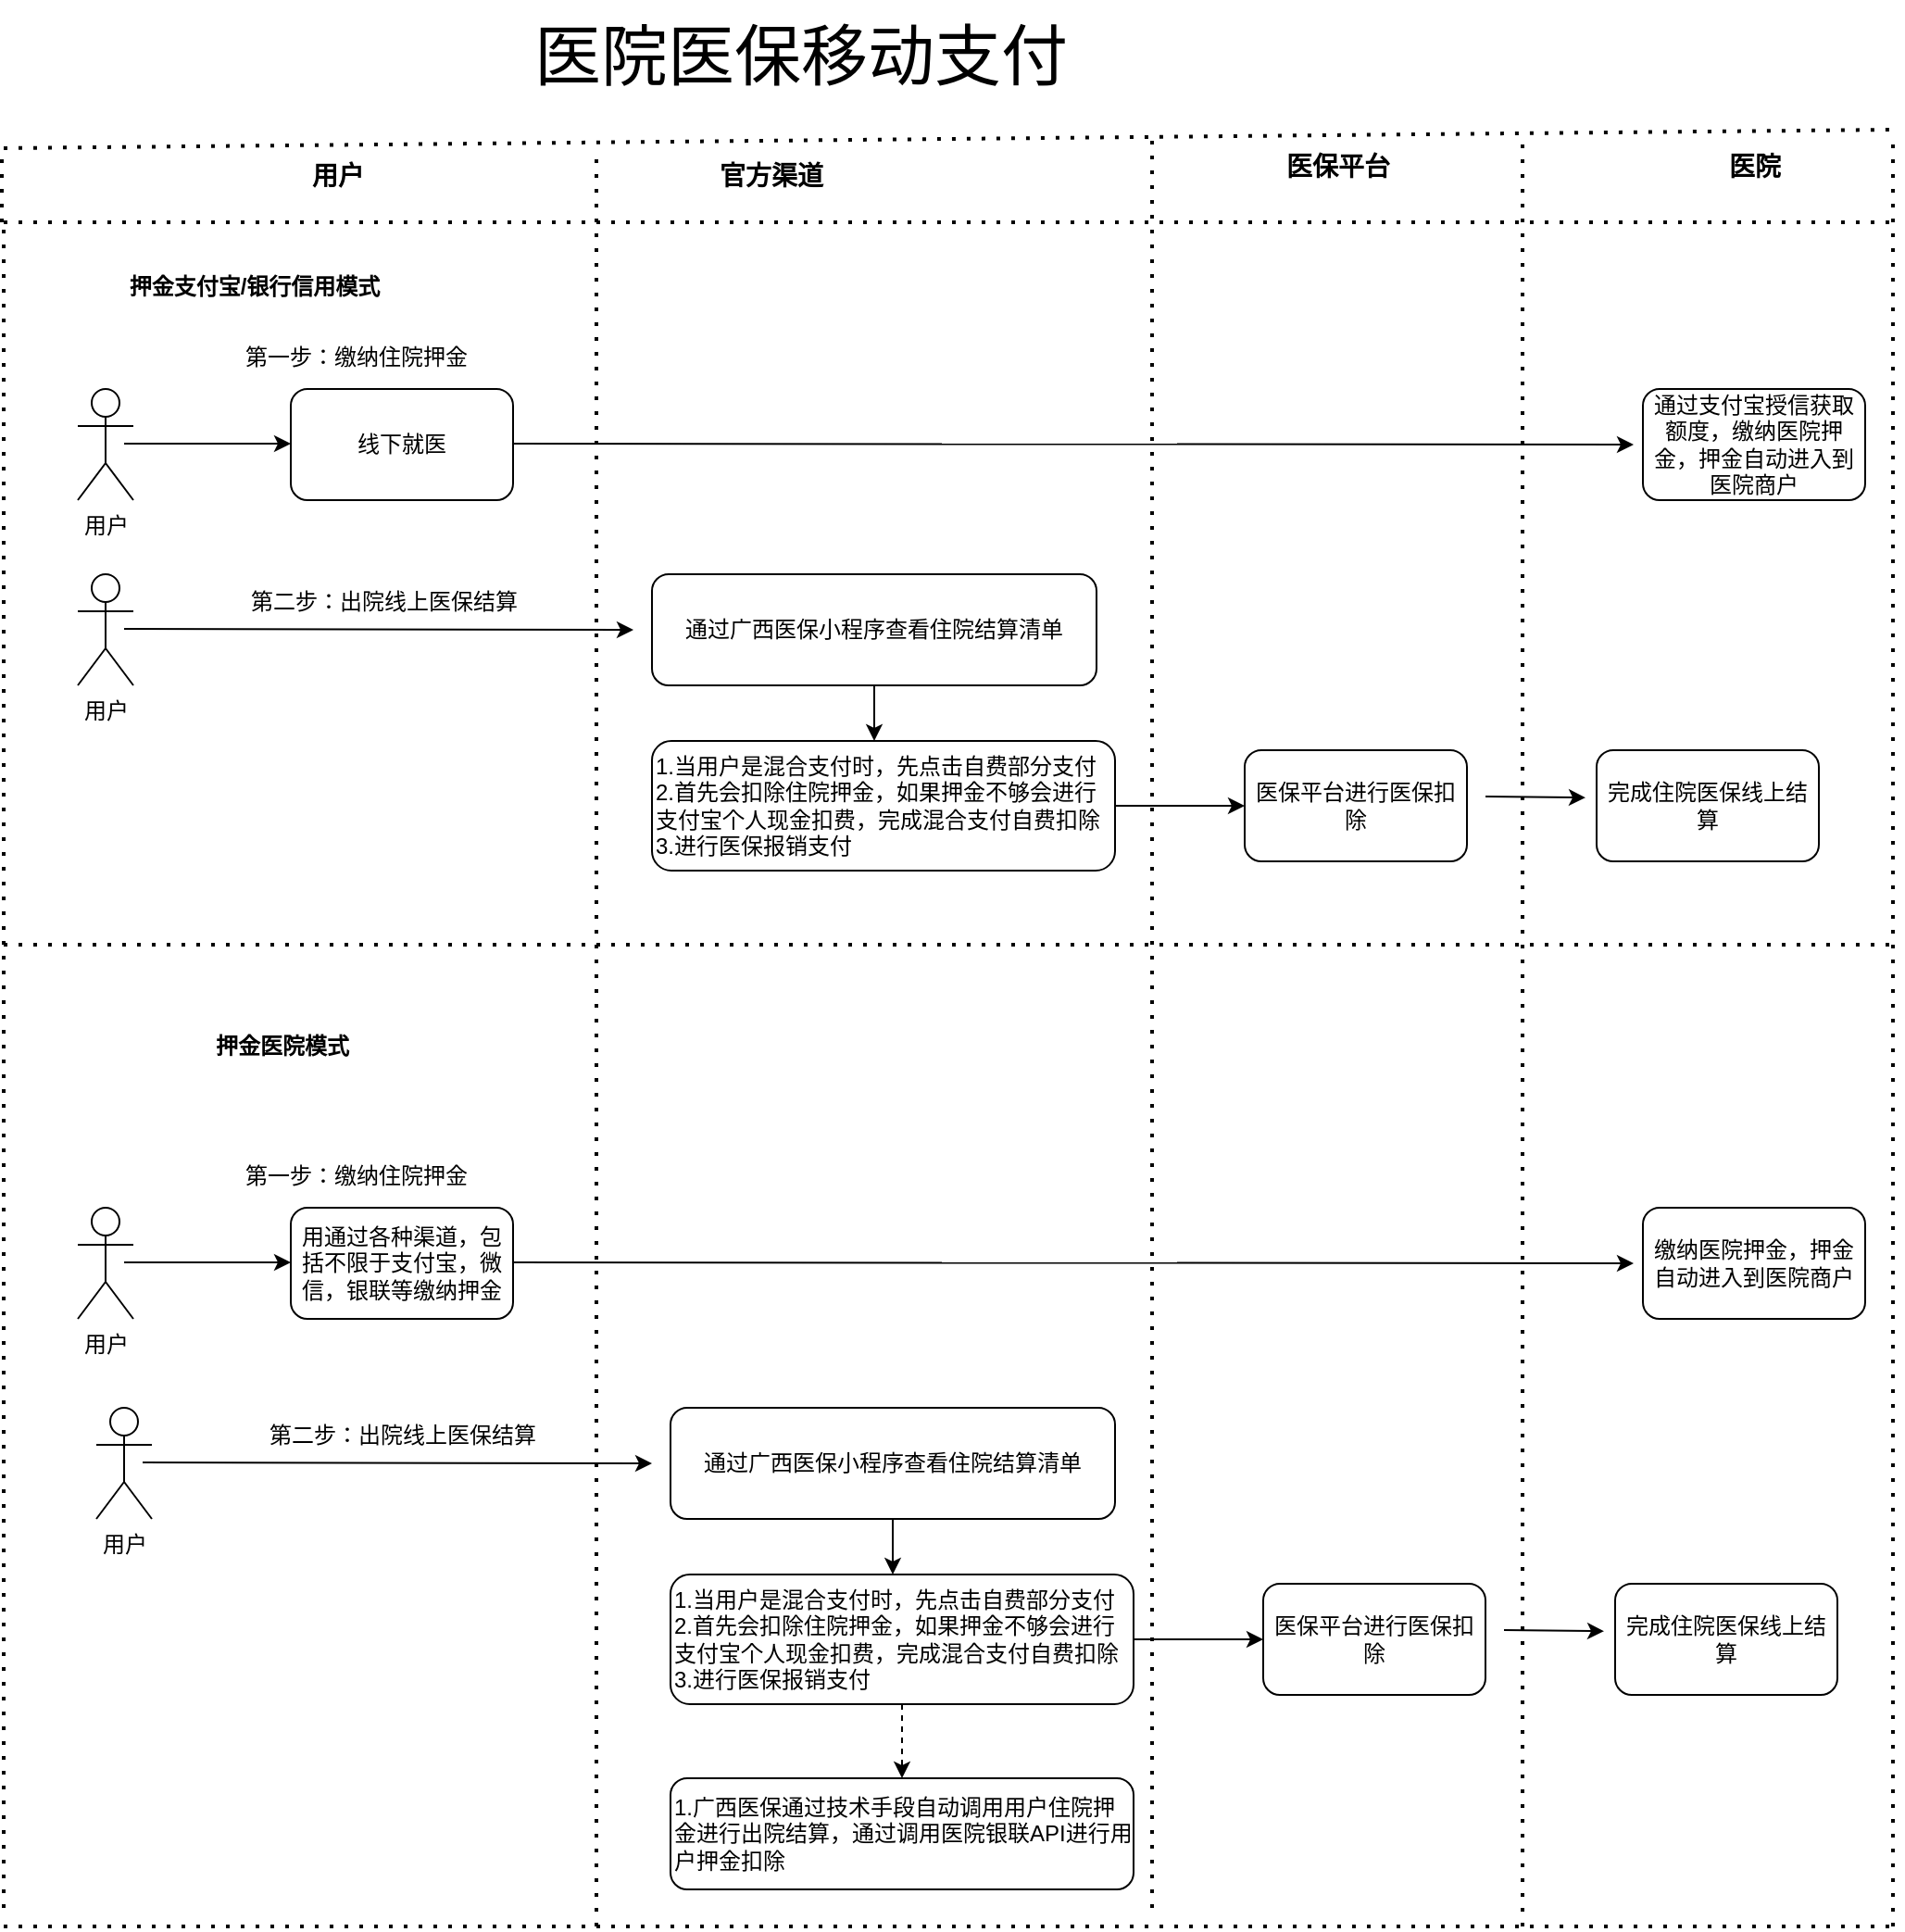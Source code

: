 <mxfile version="21.6.6" type="github">
  <diagram name="第 1 页" id="pIt1_z6id06JVBs3wRUh">
    <mxGraphModel dx="1877" dy="572" grid="1" gridSize="10" guides="1" tooltips="1" connect="1" arrows="1" fold="1" page="1" pageScale="1" pageWidth="827" pageHeight="1169" math="0" shadow="0">
      <root>
        <mxCell id="0" />
        <mxCell id="1" parent="0" />
        <mxCell id="Qkc8zafaDaxU2bO8SlnN-2" value="&lt;font style=&quot;font-size: 36px;&quot;&gt;医院医保移动支付&lt;/font&gt;" style="text;html=1;align=center;verticalAlign=middle;resizable=0;points=[];autosize=1;strokeColor=none;fillColor=none;" vertex="1" parent="1">
          <mxGeometry x="275" y="40" width="310" height="60" as="geometry" />
        </mxCell>
        <mxCell id="Qkc8zafaDaxU2bO8SlnN-4" value="&lt;b&gt;押金支付宝/银行信用模式&lt;/b&gt;" style="text;html=1;align=center;verticalAlign=middle;resizable=0;points=[];autosize=1;strokeColor=none;fillColor=none;" vertex="1" parent="1">
          <mxGeometry x="55" y="180" width="160" height="30" as="geometry" />
        </mxCell>
        <mxCell id="Qkc8zafaDaxU2bO8SlnN-6" value="线下就医" style="rounded=1;whiteSpace=wrap;html=1;" vertex="1" parent="1">
          <mxGeometry x="155" y="250" width="120" height="60" as="geometry" />
        </mxCell>
        <mxCell id="Qkc8zafaDaxU2bO8SlnN-8" value="" style="endArrow=classic;html=1;rounded=0;" edge="1" parent="1">
          <mxGeometry width="50" height="50" relative="1" as="geometry">
            <mxPoint x="65" y="279.5" as="sourcePoint" />
            <mxPoint x="155" y="279.5" as="targetPoint" />
          </mxGeometry>
        </mxCell>
        <mxCell id="Qkc8zafaDaxU2bO8SlnN-10" value="" style="endArrow=none;dashed=1;html=1;dashPattern=1 3;strokeWidth=2;rounded=0;" edge="1" parent="1">
          <mxGeometry width="50" height="50" relative="1" as="geometry">
            <mxPoint x="320" y="1080" as="sourcePoint" />
            <mxPoint x="320" y="120" as="targetPoint" />
          </mxGeometry>
        </mxCell>
        <mxCell id="Qkc8zafaDaxU2bO8SlnN-12" value="" style="endArrow=none;dashed=1;html=1;dashPattern=1 3;strokeWidth=2;rounded=0;" edge="1" parent="1">
          <mxGeometry width="50" height="50" relative="1" as="geometry">
            <mxPoint y="160" as="sourcePoint" />
            <mxPoint x="1020" y="160" as="targetPoint" />
          </mxGeometry>
        </mxCell>
        <mxCell id="Qkc8zafaDaxU2bO8SlnN-13" value="通过广西医保小程序查看住院结算清单" style="rounded=1;whiteSpace=wrap;html=1;" vertex="1" parent="1">
          <mxGeometry x="350" y="350" width="240" height="60" as="geometry" />
        </mxCell>
        <mxCell id="Qkc8zafaDaxU2bO8SlnN-14" value="" style="endArrow=classic;html=1;rounded=0;" edge="1" parent="1">
          <mxGeometry width="50" height="50" relative="1" as="geometry">
            <mxPoint x="275" y="279.5" as="sourcePoint" />
            <mxPoint x="880" y="280" as="targetPoint" />
          </mxGeometry>
        </mxCell>
        <mxCell id="Qkc8zafaDaxU2bO8SlnN-15" value="" style="endArrow=none;dashed=1;html=1;dashPattern=1 3;strokeWidth=2;rounded=0;" edge="1" parent="1">
          <mxGeometry width="50" height="50" relative="1" as="geometry">
            <mxPoint x="620" y="1070" as="sourcePoint" />
            <mxPoint x="620" y="115" as="targetPoint" />
          </mxGeometry>
        </mxCell>
        <mxCell id="Qkc8zafaDaxU2bO8SlnN-16" value="" style="endArrow=classic;html=1;rounded=0;" edge="1" parent="1">
          <mxGeometry width="50" height="50" relative="1" as="geometry">
            <mxPoint x="65" y="379.5" as="sourcePoint" />
            <mxPoint x="340" y="380" as="targetPoint" />
          </mxGeometry>
        </mxCell>
        <mxCell id="Qkc8zafaDaxU2bO8SlnN-18" value="" style="endArrow=none;dashed=1;html=1;dashPattern=1 3;strokeWidth=2;rounded=0;" edge="1" parent="1">
          <mxGeometry width="50" height="50" relative="1" as="geometry">
            <mxPoint x="820" y="1080" as="sourcePoint" />
            <mxPoint x="820" y="115" as="targetPoint" />
          </mxGeometry>
        </mxCell>
        <mxCell id="Qkc8zafaDaxU2bO8SlnN-19" value="通过支付宝授信获取额度，缴纳医院押金，押金自动进入到医院商户" style="rounded=1;whiteSpace=wrap;html=1;" vertex="1" parent="1">
          <mxGeometry x="885" y="250" width="120" height="60" as="geometry" />
        </mxCell>
        <mxCell id="Qkc8zafaDaxU2bO8SlnN-20" value="" style="endArrow=none;dashed=1;html=1;dashPattern=1 3;strokeWidth=2;rounded=0;" edge="1" parent="1">
          <mxGeometry width="50" height="50" relative="1" as="geometry">
            <mxPoint x="1020" y="1080" as="sourcePoint" />
            <mxPoint x="1020" y="115" as="targetPoint" />
          </mxGeometry>
        </mxCell>
        <mxCell id="Qkc8zafaDaxU2bO8SlnN-21" value="&lt;font style=&quot;font-size: 14px;&quot;&gt;&lt;b style=&quot;&quot;&gt;医院&lt;/b&gt;&lt;/font&gt;" style="text;html=1;align=center;verticalAlign=middle;resizable=0;points=[];autosize=1;strokeColor=none;fillColor=none;" vertex="1" parent="1">
          <mxGeometry x="920" y="115" width="50" height="30" as="geometry" />
        </mxCell>
        <mxCell id="Qkc8zafaDaxU2bO8SlnN-22" value="" style="endArrow=none;dashed=1;html=1;dashPattern=1 3;strokeWidth=2;rounded=0;" edge="1" parent="1">
          <mxGeometry width="50" height="50" relative="1" as="geometry">
            <mxPoint y="120" as="sourcePoint" />
            <mxPoint x="1020" y="110" as="targetPoint" />
          </mxGeometry>
        </mxCell>
        <mxCell id="Qkc8zafaDaxU2bO8SlnN-23" value="&lt;font style=&quot;font-size: 14px;&quot;&gt;&lt;b style=&quot;&quot;&gt;用户&lt;/b&gt;&lt;/font&gt;" style="text;html=1;align=center;verticalAlign=middle;resizable=0;points=[];autosize=1;strokeColor=none;fillColor=none;" vertex="1" parent="1">
          <mxGeometry x="155" y="120" width="50" height="30" as="geometry" />
        </mxCell>
        <mxCell id="Qkc8zafaDaxU2bO8SlnN-24" value="&lt;font style=&quot;font-size: 14px;&quot;&gt;&lt;b style=&quot;&quot;&gt;官方渠道&lt;/b&gt;&lt;/font&gt;" style="text;html=1;align=center;verticalAlign=middle;resizable=0;points=[];autosize=1;strokeColor=none;fillColor=none;" vertex="1" parent="1">
          <mxGeometry x="374" y="120" width="80" height="30" as="geometry" />
        </mxCell>
        <mxCell id="Qkc8zafaDaxU2bO8SlnN-25" value="&lt;b&gt;&lt;font style=&quot;font-size: 14px;&quot;&gt;医保平台&lt;/font&gt;&lt;/b&gt;" style="text;html=1;align=center;verticalAlign=middle;resizable=0;points=[];autosize=1;strokeColor=none;fillColor=none;" vertex="1" parent="1">
          <mxGeometry x="680" y="115" width="80" height="30" as="geometry" />
        </mxCell>
        <mxCell id="Qkc8zafaDaxU2bO8SlnN-26" value="第一步：缴纳住院押金" style="text;html=1;align=center;verticalAlign=middle;resizable=0;points=[];autosize=1;strokeColor=none;fillColor=none;" vertex="1" parent="1">
          <mxGeometry x="120" y="218" width="140" height="30" as="geometry" />
        </mxCell>
        <mxCell id="Qkc8zafaDaxU2bO8SlnN-27" value="第二步：出院线上医保结算" style="text;html=1;align=center;verticalAlign=middle;resizable=0;points=[];autosize=1;strokeColor=none;fillColor=none;" vertex="1" parent="1">
          <mxGeometry x="120" y="350" width="170" height="30" as="geometry" />
        </mxCell>
        <mxCell id="Qkc8zafaDaxU2bO8SlnN-30" value="" style="endArrow=none;dashed=1;html=1;dashPattern=1 3;strokeWidth=2;rounded=0;" edge="1" parent="1">
          <mxGeometry width="50" height="50" relative="1" as="geometry">
            <mxPoint x="-1" y="160" as="sourcePoint" />
            <mxPoint x="-1" y="120" as="targetPoint" />
          </mxGeometry>
        </mxCell>
        <mxCell id="Qkc8zafaDaxU2bO8SlnN-31" value="1.当用户是混合支付时，先点击自费部分支付&lt;br&gt;2.首先会扣除住院押金，如果押金不够会进行支付宝个人现金扣费，完成混合支付自费扣除&lt;br&gt;3.进行医保报销支付" style="rounded=1;whiteSpace=wrap;html=1;align=left;" vertex="1" parent="1">
          <mxGeometry x="350" y="440" width="250" height="70" as="geometry" />
        </mxCell>
        <mxCell id="Qkc8zafaDaxU2bO8SlnN-32" value="" style="endArrow=classic;html=1;rounded=0;exitX=0.5;exitY=1;exitDx=0;exitDy=0;" edge="1" parent="1" source="Qkc8zafaDaxU2bO8SlnN-13">
          <mxGeometry width="50" height="50" relative="1" as="geometry">
            <mxPoint x="470" y="420" as="sourcePoint" />
            <mxPoint x="470" y="440" as="targetPoint" />
          </mxGeometry>
        </mxCell>
        <mxCell id="Qkc8zafaDaxU2bO8SlnN-33" value="" style="endArrow=classic;html=1;rounded=0;exitX=1;exitY=0.5;exitDx=0;exitDy=0;" edge="1" parent="1" source="Qkc8zafaDaxU2bO8SlnN-31">
          <mxGeometry width="50" height="50" relative="1" as="geometry">
            <mxPoint x="630" y="490" as="sourcePoint" />
            <mxPoint x="670" y="475" as="targetPoint" />
          </mxGeometry>
        </mxCell>
        <mxCell id="Qkc8zafaDaxU2bO8SlnN-34" value="医保平台进行医保扣除" style="rounded=1;whiteSpace=wrap;html=1;" vertex="1" parent="1">
          <mxGeometry x="670" y="445" width="120" height="60" as="geometry" />
        </mxCell>
        <mxCell id="Qkc8zafaDaxU2bO8SlnN-35" value="" style="endArrow=classic;html=1;rounded=0;entryX=-0.05;entryY=0.427;entryDx=0;entryDy=0;entryPerimeter=0;" edge="1" parent="1" target="Qkc8zafaDaxU2bO8SlnN-36">
          <mxGeometry width="50" height="50" relative="1" as="geometry">
            <mxPoint x="800" y="470" as="sourcePoint" />
            <mxPoint x="850" y="470" as="targetPoint" />
          </mxGeometry>
        </mxCell>
        <mxCell id="Qkc8zafaDaxU2bO8SlnN-36" value="完成住院医保线上结算" style="rounded=1;whiteSpace=wrap;html=1;" vertex="1" parent="1">
          <mxGeometry x="860" y="445" width="120" height="60" as="geometry" />
        </mxCell>
        <mxCell id="Qkc8zafaDaxU2bO8SlnN-38" value="用户" style="shape=umlActor;verticalLabelPosition=bottom;verticalAlign=top;html=1;outlineConnect=0;" vertex="1" parent="1">
          <mxGeometry x="40" y="350" width="30" height="60" as="geometry" />
        </mxCell>
        <mxCell id="Qkc8zafaDaxU2bO8SlnN-39" value="用户" style="shape=umlActor;verticalLabelPosition=bottom;verticalAlign=top;html=1;outlineConnect=0;" vertex="1" parent="1">
          <mxGeometry x="40" y="250" width="30" height="60" as="geometry" />
        </mxCell>
        <mxCell id="Qkc8zafaDaxU2bO8SlnN-41" value="" style="endArrow=none;dashed=1;html=1;dashPattern=1 3;strokeWidth=2;rounded=0;" edge="1" parent="1">
          <mxGeometry width="50" height="50" relative="1" as="geometry">
            <mxPoint y="550" as="sourcePoint" />
            <mxPoint x="1020.8" y="550" as="targetPoint" />
          </mxGeometry>
        </mxCell>
        <mxCell id="Qkc8zafaDaxU2bO8SlnN-42" value="" style="endArrow=none;dashed=1;html=1;dashPattern=1 3;strokeWidth=2;rounded=0;" edge="1" parent="1">
          <mxGeometry width="50" height="50" relative="1" as="geometry">
            <mxPoint y="1070" as="sourcePoint" />
            <mxPoint y="160" as="targetPoint" />
          </mxGeometry>
        </mxCell>
        <mxCell id="Qkc8zafaDaxU2bO8SlnN-45" value="&lt;b&gt;押金医院模式&lt;/b&gt;" style="text;html=1;align=center;verticalAlign=middle;resizable=0;points=[];autosize=1;strokeColor=none;fillColor=none;" vertex="1" parent="1">
          <mxGeometry x="100" y="590" width="100" height="30" as="geometry" />
        </mxCell>
        <mxCell id="Qkc8zafaDaxU2bO8SlnN-53" value="" style="endArrow=classic;html=1;rounded=0;" edge="1" parent="1">
          <mxGeometry width="50" height="50" relative="1" as="geometry">
            <mxPoint x="65" y="721.5" as="sourcePoint" />
            <mxPoint x="155" y="721.5" as="targetPoint" />
          </mxGeometry>
        </mxCell>
        <mxCell id="Qkc8zafaDaxU2bO8SlnN-54" value="" style="endArrow=classic;html=1;rounded=0;" edge="1" parent="1">
          <mxGeometry width="50" height="50" relative="1" as="geometry">
            <mxPoint x="275" y="721.5" as="sourcePoint" />
            <mxPoint x="880" y="722" as="targetPoint" />
          </mxGeometry>
        </mxCell>
        <mxCell id="Qkc8zafaDaxU2bO8SlnN-55" value="缴纳医院押金，押金自动进入到医院商户" style="rounded=1;whiteSpace=wrap;html=1;" vertex="1" parent="1">
          <mxGeometry x="885" y="692" width="120" height="60" as="geometry" />
        </mxCell>
        <mxCell id="Qkc8zafaDaxU2bO8SlnN-56" value="第一步：缴纳住院押金" style="text;html=1;align=center;verticalAlign=middle;resizable=0;points=[];autosize=1;strokeColor=none;fillColor=none;" vertex="1" parent="1">
          <mxGeometry x="120" y="660" width="140" height="30" as="geometry" />
        </mxCell>
        <mxCell id="Qkc8zafaDaxU2bO8SlnN-57" value="用户" style="shape=umlActor;verticalLabelPosition=bottom;verticalAlign=top;html=1;outlineConnect=0;" vertex="1" parent="1">
          <mxGeometry x="40" y="692" width="30" height="60" as="geometry" />
        </mxCell>
        <mxCell id="Qkc8zafaDaxU2bO8SlnN-58" value="用通过各种渠道，包括不限于支付宝，微信，银联等缴纳押金" style="rounded=1;whiteSpace=wrap;html=1;" vertex="1" parent="1">
          <mxGeometry x="155" y="692" width="120" height="60" as="geometry" />
        </mxCell>
        <mxCell id="Qkc8zafaDaxU2bO8SlnN-59" value="" style="endArrow=none;dashed=1;html=1;dashPattern=1 3;strokeWidth=2;rounded=0;" edge="1" parent="1">
          <mxGeometry width="50" height="50" relative="1" as="geometry">
            <mxPoint y="1080" as="sourcePoint" />
            <mxPoint x="1023.2" y="1080" as="targetPoint" />
          </mxGeometry>
        </mxCell>
        <mxCell id="Qkc8zafaDaxU2bO8SlnN-60" value="通过广西医保小程序查看住院结算清单" style="rounded=1;whiteSpace=wrap;html=1;" vertex="1" parent="1">
          <mxGeometry x="360" y="800" width="240" height="60" as="geometry" />
        </mxCell>
        <mxCell id="Qkc8zafaDaxU2bO8SlnN-61" value="" style="endArrow=classic;html=1;rounded=0;" edge="1" parent="1">
          <mxGeometry width="50" height="50" relative="1" as="geometry">
            <mxPoint x="75" y="829.5" as="sourcePoint" />
            <mxPoint x="350" y="830" as="targetPoint" />
          </mxGeometry>
        </mxCell>
        <mxCell id="Qkc8zafaDaxU2bO8SlnN-62" value="第二步：出院线上医保结算" style="text;html=1;align=center;verticalAlign=middle;resizable=0;points=[];autosize=1;strokeColor=none;fillColor=none;" vertex="1" parent="1">
          <mxGeometry x="130" y="800" width="170" height="30" as="geometry" />
        </mxCell>
        <mxCell id="Qkc8zafaDaxU2bO8SlnN-63" value="1.当用户是混合支付时，先点击自费部分支付&lt;br&gt;2.首先会扣除住院押金，如果押金不够会进行支付宝个人现金扣费，完成混合支付自费扣除&lt;br&gt;3.进行医保报销支付" style="rounded=1;whiteSpace=wrap;html=1;align=left;" vertex="1" parent="1">
          <mxGeometry x="360" y="890" width="250" height="70" as="geometry" />
        </mxCell>
        <mxCell id="Qkc8zafaDaxU2bO8SlnN-64" value="" style="endArrow=classic;html=1;rounded=0;exitX=0.5;exitY=1;exitDx=0;exitDy=0;" edge="1" parent="1" source="Qkc8zafaDaxU2bO8SlnN-60">
          <mxGeometry width="50" height="50" relative="1" as="geometry">
            <mxPoint x="480" y="870" as="sourcePoint" />
            <mxPoint x="480" y="890" as="targetPoint" />
          </mxGeometry>
        </mxCell>
        <mxCell id="Qkc8zafaDaxU2bO8SlnN-65" value="" style="endArrow=classic;html=1;rounded=0;exitX=1;exitY=0.5;exitDx=0;exitDy=0;" edge="1" parent="1" source="Qkc8zafaDaxU2bO8SlnN-63">
          <mxGeometry width="50" height="50" relative="1" as="geometry">
            <mxPoint x="640" y="940" as="sourcePoint" />
            <mxPoint x="680" y="925" as="targetPoint" />
          </mxGeometry>
        </mxCell>
        <mxCell id="Qkc8zafaDaxU2bO8SlnN-66" value="医保平台进行医保扣除" style="rounded=1;whiteSpace=wrap;html=1;" vertex="1" parent="1">
          <mxGeometry x="680" y="895" width="120" height="60" as="geometry" />
        </mxCell>
        <mxCell id="Qkc8zafaDaxU2bO8SlnN-67" value="" style="endArrow=classic;html=1;rounded=0;entryX=-0.05;entryY=0.427;entryDx=0;entryDy=0;entryPerimeter=0;" edge="1" parent="1" target="Qkc8zafaDaxU2bO8SlnN-68">
          <mxGeometry width="50" height="50" relative="1" as="geometry">
            <mxPoint x="810" y="920" as="sourcePoint" />
            <mxPoint x="860" y="920" as="targetPoint" />
          </mxGeometry>
        </mxCell>
        <mxCell id="Qkc8zafaDaxU2bO8SlnN-68" value="完成住院医保线上结算" style="rounded=1;whiteSpace=wrap;html=1;" vertex="1" parent="1">
          <mxGeometry x="870" y="895" width="120" height="60" as="geometry" />
        </mxCell>
        <mxCell id="Qkc8zafaDaxU2bO8SlnN-69" value="用户" style="shape=umlActor;verticalLabelPosition=bottom;verticalAlign=top;html=1;outlineConnect=0;" vertex="1" parent="1">
          <mxGeometry x="50" y="800" width="30" height="60" as="geometry" />
        </mxCell>
        <mxCell id="Qkc8zafaDaxU2bO8SlnN-72" value="1.广西医保通过技术手段自动调用用户住院押金进行出院结算，通过调用医院银联API进行用户押金扣除&lt;br&gt;" style="rounded=1;whiteSpace=wrap;html=1;align=left;" vertex="1" parent="1">
          <mxGeometry x="360" y="1000" width="250" height="60" as="geometry" />
        </mxCell>
        <mxCell id="Qkc8zafaDaxU2bO8SlnN-74" value="" style="endArrow=classic;html=1;rounded=0;exitX=0.5;exitY=1;exitDx=0;exitDy=0;entryX=0.5;entryY=0;entryDx=0;entryDy=0;dashed=1;" edge="1" parent="1" source="Qkc8zafaDaxU2bO8SlnN-63" target="Qkc8zafaDaxU2bO8SlnN-72">
          <mxGeometry width="50" height="50" relative="1" as="geometry">
            <mxPoint x="500" y="970" as="sourcePoint" />
            <mxPoint x="500" y="990" as="targetPoint" />
          </mxGeometry>
        </mxCell>
      </root>
    </mxGraphModel>
  </diagram>
</mxfile>
